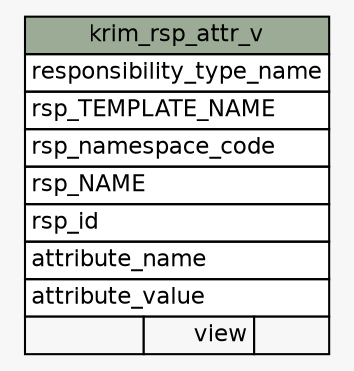 // dot 2.28.0 on Mac OS X 10.7.2
// SchemaSpy rev 590
digraph "krim_rsp_attr_v" {
  graph [
    rankdir="RL"
    bgcolor="#f7f7f7"
    nodesep="0.18"
    ranksep="0.46"
    fontname="Helvetica"
    fontsize="11"
  ];
  node [
    fontname="Helvetica"
    fontsize="11"
    shape="plaintext"
  ];
  edge [
    arrowsize="0.8"
  ];
  "krim_rsp_attr_v" [
    label=<
    <TABLE BORDER="0" CELLBORDER="1" CELLSPACING="0" BGCOLOR="#ffffff">
      <TR><TD COLSPAN="3" BGCOLOR="#9bab96" ALIGN="CENTER">krim_rsp_attr_v</TD></TR>
      <TR><TD PORT="responsibility_type_name" COLSPAN="3" ALIGN="LEFT">responsibility_type_name</TD></TR>
      <TR><TD PORT="rsp_TEMPLATE_NAME" COLSPAN="3" ALIGN="LEFT">rsp_TEMPLATE_NAME</TD></TR>
      <TR><TD PORT="rsp_namespace_code" COLSPAN="3" ALIGN="LEFT">rsp_namespace_code</TD></TR>
      <TR><TD PORT="rsp_NAME" COLSPAN="3" ALIGN="LEFT">rsp_NAME</TD></TR>
      <TR><TD PORT="rsp_id" COLSPAN="3" ALIGN="LEFT">rsp_id</TD></TR>
      <TR><TD PORT="attribute_name" COLSPAN="3" ALIGN="LEFT">attribute_name</TD></TR>
      <TR><TD PORT="attribute_value" COLSPAN="3" ALIGN="LEFT">attribute_value</TD></TR>
      <TR><TD ALIGN="LEFT" BGCOLOR="#f7f7f7">  </TD><TD ALIGN="RIGHT" BGCOLOR="#f7f7f7">view</TD><TD ALIGN="RIGHT" BGCOLOR="#f7f7f7">  </TD></TR>
    </TABLE>>
    URL="tables/krim_rsp_attr_v.html"
    tooltip="krim_rsp_attr_v"
  ];
}
